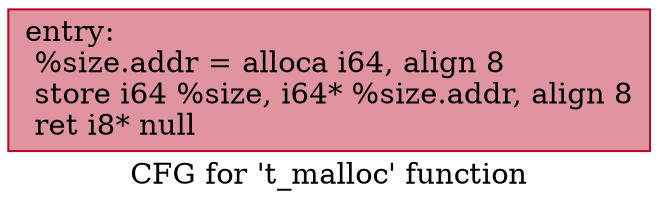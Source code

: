 digraph "CFG for 't_malloc' function" {
	label="CFG for 't_malloc' function";

	Node0x556bbafee6b0 [shape=record,color="#b70d28ff", style=filled, fillcolor="#b70d2870",label="{entry:\l  %size.addr = alloca i64, align 8\l  store i64 %size, i64* %size.addr, align 8\l  ret i8* null\l}"];
}
